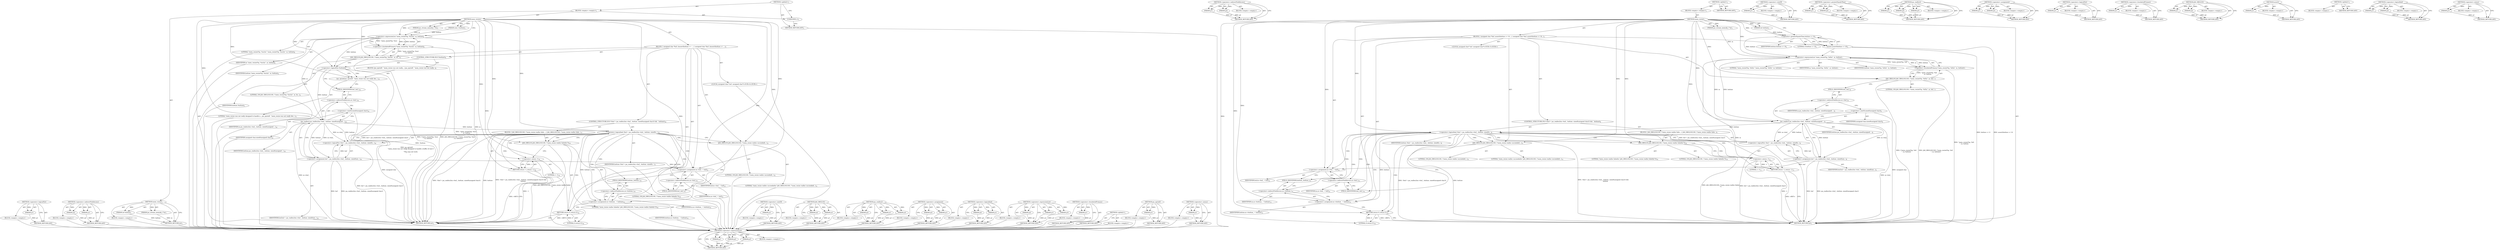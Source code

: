 digraph "&lt;operator&gt;.minus" {
vulnerable_106 [label=<(METHOD,&lt;operator&gt;.expressionList)>];
vulnerable_107 [label=<(PARAM,p1)>];
vulnerable_108 [label=<(PARAM,p2)>];
vulnerable_109 [label=<(PARAM,p3)>];
vulnerable_110 [label=<(BLOCK,&lt;empty&gt;,&lt;empty&gt;)>];
vulnerable_111 [label=<(METHOD_RETURN,ANY)>];
vulnerable_132 [label=<(METHOD,&lt;operator&gt;.indirectFieldAccess)>];
vulnerable_133 [label=<(PARAM,p1)>];
vulnerable_134 [label=<(PARAM,p2)>];
vulnerable_135 [label=<(BLOCK,&lt;empty&gt;,&lt;empty&gt;)>];
vulnerable_136 [label=<(METHOD_RETURN,ANY)>];
vulnerable_6 [label=<(METHOD,&lt;global&gt;)<SUB>1</SUB>>];
vulnerable_7 [label=<(BLOCK,&lt;empty&gt;,&lt;empty&gt;)<SUB>1</SUB>>];
vulnerable_8 [label=<(METHOD,mem_resize)<SUB>1</SUB>>];
vulnerable_9 [label=<(PARAM,jas_stream_memobj_t *m)<SUB>1</SUB>>];
vulnerable_10 [label=<(PARAM,int bufsize)<SUB>1</SUB>>];
vulnerable_11 [label=<(BLOCK,{
 	unsigned char *buf;
 
	assert(bufsize &gt;= 0)...,{
 	unsigned char *buf;
 
	assert(bufsize &gt;= 0)...)<SUB>2</SUB>>];
vulnerable_12 [label="<(LOCAL,unsigned char* buf: unsigned char*)<SUB>3</SUB>>"];
vulnerable_13 [label=<(assert,assert(bufsize &gt;= 0))<SUB>5</SUB>>];
vulnerable_14 [label=<(&lt;operator&gt;.greaterEqualsThan,bufsize &gt;= 0)<SUB>5</SUB>>];
vulnerable_15 [label=<(IDENTIFIER,bufsize,bufsize &gt;= 0)<SUB>5</SUB>>];
vulnerable_16 [label=<(LITERAL,0,bufsize &gt;= 0)<SUB>5</SUB>>];
vulnerable_17 [label=<(JAS_DBGLOG,JAS_DBGLOG(100, (&quot;mem_resize(%p, %d)\n&quot;, m, buf...)<SUB>7</SUB>>];
vulnerable_18 [label=<(LITERAL,100,JAS_DBGLOG(100, (&quot;mem_resize(%p, %d)\n&quot;, m, buf...)<SUB>7</SUB>>];
vulnerable_19 [label=<(&lt;operator&gt;.bracketedPrimary,(&quot;mem_resize(%p, %d)\n&quot;, m, bufsize))<SUB>7</SUB>>];
vulnerable_20 [label=<(&lt;operator&gt;.expressionList,&quot;mem_resize(%p, %d)\n&quot;, m, bufsize)<SUB>7</SUB>>];
vulnerable_21 [label=<(LITERAL,&quot;mem_resize(%p, %d)\n&quot;,&quot;mem_resize(%p, %d)\n&quot;, m, bufsize)<SUB>7</SUB>>];
vulnerable_22 [label=<(IDENTIFIER,m,&quot;mem_resize(%p, %d)\n&quot;, m, bufsize)<SUB>7</SUB>>];
vulnerable_23 [label=<(IDENTIFIER,bufsize,&quot;mem_resize(%p, %d)\n&quot;, m, bufsize)<SUB>7</SUB>>];
vulnerable_24 [label=<(CONTROL_STRUCTURE,IF,if (!(buf = jas_realloc2(m-&gt;buf_, bufsize, sizeof(unsigned char))) &amp;&amp;
 	  bufsize))<SUB>8</SUB>>];
vulnerable_25 [label=<(&lt;operator&gt;.logicalAnd,!(buf = jas_realloc2(m-&gt;buf_, bufsize, sizeof(u...)<SUB>8</SUB>>];
vulnerable_26 [label=<(&lt;operator&gt;.logicalNot,!(buf = jas_realloc2(m-&gt;buf_, bufsize, sizeof(u...)<SUB>8</SUB>>];
vulnerable_27 [label=<(&lt;operator&gt;.assignment,buf = jas_realloc2(m-&gt;buf_, bufsize, sizeof(uns...)<SUB>8</SUB>>];
vulnerable_28 [label=<(IDENTIFIER,buf,buf = jas_realloc2(m-&gt;buf_, bufsize, sizeof(uns...)<SUB>8</SUB>>];
vulnerable_29 [label=<(jas_realloc2,jas_realloc2(m-&gt;buf_, bufsize, sizeof(unsigned ...)<SUB>8</SUB>>];
vulnerable_30 [label=<(&lt;operator&gt;.indirectFieldAccess,m-&gt;buf_)<SUB>8</SUB>>];
vulnerable_31 [label=<(IDENTIFIER,m,jas_realloc2(m-&gt;buf_, bufsize, sizeof(unsigned ...)<SUB>8</SUB>>];
vulnerable_32 [label=<(FIELD_IDENTIFIER,buf_,buf_)<SUB>8</SUB>>];
vulnerable_33 [label=<(IDENTIFIER,bufsize,jas_realloc2(m-&gt;buf_, bufsize, sizeof(unsigned ...)<SUB>8</SUB>>];
vulnerable_34 [label=<(&lt;operator&gt;.sizeOf,sizeof(unsigned char))<SUB>8</SUB>>];
vulnerable_35 [label=<(IDENTIFIER,unsigned char,sizeof(unsigned char))<SUB>8</SUB>>];
vulnerable_36 [label=<(IDENTIFIER,bufsize,!(buf = jas_realloc2(m-&gt;buf_, bufsize, sizeof(u...)<SUB>9</SUB>>];
vulnerable_37 [label=<(BLOCK,{
 		JAS_DBGLOG(100, (&quot;mem_resize realloc faile...,{
 		JAS_DBGLOG(100, (&quot;mem_resize realloc faile...)<SUB>9</SUB>>];
vulnerable_38 [label=<(JAS_DBGLOG,JAS_DBGLOG(100, (&quot;mem_resize realloc failed\n&quot;)))<SUB>10</SUB>>];
vulnerable_39 [label=<(LITERAL,100,JAS_DBGLOG(100, (&quot;mem_resize realloc failed\n&quot;)))<SUB>10</SUB>>];
vulnerable_40 [label=<(LITERAL,&quot;mem_resize realloc failed\n&quot;,JAS_DBGLOG(100, (&quot;mem_resize realloc failed\n&quot;)))<SUB>10</SUB>>];
vulnerable_41 [label=<(RETURN,return -1;,return -1;)<SUB>11</SUB>>];
vulnerable_42 [label=<(&lt;operator&gt;.minus,-1)<SUB>11</SUB>>];
vulnerable_43 [label=<(LITERAL,1,-1)<SUB>11</SUB>>];
vulnerable_44 [label=<(JAS_DBGLOG,JAS_DBGLOG(100, (&quot;mem_resize realloc succeeded\...)<SUB>13</SUB>>];
vulnerable_45 [label=<(LITERAL,100,JAS_DBGLOG(100, (&quot;mem_resize realloc succeeded\...)<SUB>13</SUB>>];
vulnerable_46 [label=<(LITERAL,&quot;mem_resize realloc succeeded\n&quot;,JAS_DBGLOG(100, (&quot;mem_resize realloc succeeded\...)<SUB>13</SUB>>];
vulnerable_47 [label=<(&lt;operator&gt;.assignment,m-&gt;buf_ = buf)<SUB>14</SUB>>];
vulnerable_48 [label=<(&lt;operator&gt;.indirectFieldAccess,m-&gt;buf_)<SUB>14</SUB>>];
vulnerable_49 [label=<(IDENTIFIER,m,m-&gt;buf_ = buf)<SUB>14</SUB>>];
vulnerable_50 [label=<(FIELD_IDENTIFIER,buf_,buf_)<SUB>14</SUB>>];
vulnerable_51 [label=<(IDENTIFIER,buf,m-&gt;buf_ = buf)<SUB>14</SUB>>];
vulnerable_52 [label=<(&lt;operator&gt;.assignment,m-&gt;bufsize_ = bufsize)<SUB>15</SUB>>];
vulnerable_53 [label=<(&lt;operator&gt;.indirectFieldAccess,m-&gt;bufsize_)<SUB>15</SUB>>];
vulnerable_54 [label=<(IDENTIFIER,m,m-&gt;bufsize_ = bufsize)<SUB>15</SUB>>];
vulnerable_55 [label=<(FIELD_IDENTIFIER,bufsize_,bufsize_)<SUB>15</SUB>>];
vulnerable_56 [label=<(IDENTIFIER,bufsize,m-&gt;bufsize_ = bufsize)<SUB>15</SUB>>];
vulnerable_57 [label=<(RETURN,return 0;,return 0;)<SUB>16</SUB>>];
vulnerable_58 [label=<(LITERAL,0,return 0;)<SUB>16</SUB>>];
vulnerable_59 [label=<(METHOD_RETURN,int)<SUB>1</SUB>>];
vulnerable_61 [label=<(METHOD_RETURN,ANY)<SUB>1</SUB>>];
vulnerable_137 [label=<(METHOD,&lt;operator&gt;.sizeOf)>];
vulnerable_138 [label=<(PARAM,p1)>];
vulnerable_139 [label=<(BLOCK,&lt;empty&gt;,&lt;empty&gt;)>];
vulnerable_140 [label=<(METHOD_RETURN,ANY)>];
vulnerable_92 [label=<(METHOD,&lt;operator&gt;.greaterEqualsThan)>];
vulnerable_93 [label=<(PARAM,p1)>];
vulnerable_94 [label=<(PARAM,p2)>];
vulnerable_95 [label=<(BLOCK,&lt;empty&gt;,&lt;empty&gt;)>];
vulnerable_96 [label=<(METHOD_RETURN,ANY)>];
vulnerable_126 [label=<(METHOD,jas_realloc2)>];
vulnerable_127 [label=<(PARAM,p1)>];
vulnerable_128 [label=<(PARAM,p2)>];
vulnerable_129 [label=<(PARAM,p3)>];
vulnerable_130 [label=<(BLOCK,&lt;empty&gt;,&lt;empty&gt;)>];
vulnerable_131 [label=<(METHOD_RETURN,ANY)>];
vulnerable_121 [label=<(METHOD,&lt;operator&gt;.assignment)>];
vulnerable_122 [label=<(PARAM,p1)>];
vulnerable_123 [label=<(PARAM,p2)>];
vulnerable_124 [label=<(BLOCK,&lt;empty&gt;,&lt;empty&gt;)>];
vulnerable_125 [label=<(METHOD_RETURN,ANY)>];
vulnerable_117 [label=<(METHOD,&lt;operator&gt;.logicalNot)>];
vulnerable_118 [label=<(PARAM,p1)>];
vulnerable_119 [label=<(BLOCK,&lt;empty&gt;,&lt;empty&gt;)>];
vulnerable_120 [label=<(METHOD_RETURN,ANY)>];
vulnerable_102 [label=<(METHOD,&lt;operator&gt;.bracketedPrimary)>];
vulnerable_103 [label=<(PARAM,p1)>];
vulnerable_104 [label=<(BLOCK,&lt;empty&gt;,&lt;empty&gt;)>];
vulnerable_105 [label=<(METHOD_RETURN,ANY)>];
vulnerable_97 [label=<(METHOD,JAS_DBGLOG)>];
vulnerable_98 [label=<(PARAM,p1)>];
vulnerable_99 [label=<(PARAM,p2)>];
vulnerable_100 [label=<(BLOCK,&lt;empty&gt;,&lt;empty&gt;)>];
vulnerable_101 [label=<(METHOD_RETURN,ANY)>];
vulnerable_88 [label=<(METHOD,assert)>];
vulnerable_89 [label=<(PARAM,p1)>];
vulnerable_90 [label=<(BLOCK,&lt;empty&gt;,&lt;empty&gt;)>];
vulnerable_91 [label=<(METHOD_RETURN,ANY)>];
vulnerable_82 [label=<(METHOD,&lt;global&gt;)<SUB>1</SUB>>];
vulnerable_83 [label=<(BLOCK,&lt;empty&gt;,&lt;empty&gt;)>];
vulnerable_84 [label=<(METHOD_RETURN,ANY)>];
vulnerable_112 [label=<(METHOD,&lt;operator&gt;.logicalAnd)>];
vulnerable_113 [label=<(PARAM,p1)>];
vulnerable_114 [label=<(PARAM,p2)>];
vulnerable_115 [label=<(BLOCK,&lt;empty&gt;,&lt;empty&gt;)>];
vulnerable_116 [label=<(METHOD_RETURN,ANY)>];
vulnerable_141 [label=<(METHOD,&lt;operator&gt;.minus)>];
vulnerable_142 [label=<(PARAM,p1)>];
vulnerable_143 [label=<(BLOCK,&lt;empty&gt;,&lt;empty&gt;)>];
vulnerable_144 [label=<(METHOD_RETURN,ANY)>];
fixed_116 [label=<(METHOD,&lt;operator&gt;.logicalNot)>];
fixed_117 [label=<(PARAM,p1)>];
fixed_118 [label=<(BLOCK,&lt;empty&gt;,&lt;empty&gt;)>];
fixed_119 [label=<(METHOD_RETURN,ANY)>];
fixed_140 [label=<(METHOD,&lt;operator&gt;.indirectFieldAccess)>];
fixed_141 [label=<(PARAM,p1)>];
fixed_142 [label=<(PARAM,p2)>];
fixed_143 [label=<(BLOCK,&lt;empty&gt;,&lt;empty&gt;)>];
fixed_144 [label=<(METHOD_RETURN,ANY)>];
fixed_6 [label=<(METHOD,&lt;global&gt;)<SUB>1</SUB>>];
fixed_7 [label=<(BLOCK,&lt;empty&gt;,&lt;empty&gt;)<SUB>1</SUB>>];
fixed_8 [label=<(METHOD,mem_resize)<SUB>1</SUB>>];
fixed_9 [label=<(PARAM,jas_stream_memobj_t *m)<SUB>1</SUB>>];
fixed_10 [label=<(PARAM,int bufsize)<SUB>1</SUB>>];
fixed_11 [label=<(BLOCK,&lt;empty&gt;,&lt;empty&gt;)>];
fixed_12 [label=<(METHOD_RETURN,int)<SUB>1</SUB>>];
fixed_14 [label=<(UNKNOWN,),))<SUB>1</SUB>>];
fixed_15 [label=<(METHOD,mem_resize)<SUB>2</SUB>>];
fixed_16 [label=<(PARAM,jas_stream_memobj_t *m)<SUB>2</SUB>>];
fixed_17 [label=<(PARAM,size_t bufsize)<SUB>2</SUB>>];
fixed_18 [label=<(BLOCK,{
 	unsigned char *buf;
 
	//assert(bufsize &gt;= ...,{
 	unsigned char *buf;
 
	//assert(bufsize &gt;= ...)<SUB>3</SUB>>];
fixed_19 [label="<(LOCAL,unsigned char* buf: unsigned char*)<SUB>4</SUB>>"];
fixed_20 [label=<(JAS_DBGLOG,JAS_DBGLOG(100, (&quot;mem_resize(%p, %zu)\n&quot;, m, bu...)<SUB>8</SUB>>];
fixed_21 [label=<(LITERAL,100,JAS_DBGLOG(100, (&quot;mem_resize(%p, %zu)\n&quot;, m, bu...)<SUB>8</SUB>>];
fixed_22 [label=<(&lt;operator&gt;.bracketedPrimary,(&quot;mem_resize(%p, %zu)\n&quot;, m, bufsize))<SUB>8</SUB>>];
fixed_23 [label=<(&lt;operator&gt;.expressionList,&quot;mem_resize(%p, %zu)\n&quot;, m, bufsize)<SUB>8</SUB>>];
fixed_24 [label=<(LITERAL,&quot;mem_resize(%p, %zu)\n&quot;,&quot;mem_resize(%p, %zu)\n&quot;, m, bufsize)<SUB>8</SUB>>];
fixed_25 [label=<(IDENTIFIER,m,&quot;mem_resize(%p, %zu)\n&quot;, m, bufsize)<SUB>8</SUB>>];
fixed_26 [label=<(IDENTIFIER,bufsize,&quot;mem_resize(%p, %zu)\n&quot;, m, bufsize)<SUB>8</SUB>>];
fixed_27 [label=<(CONTROL_STRUCTURE,IF,if (!bufsize))<SUB>9</SUB>>];
fixed_28 [label=<(&lt;operator&gt;.logicalNot,!bufsize)<SUB>9</SUB>>];
fixed_29 [label=<(IDENTIFIER,bufsize,!bufsize)<SUB>9</SUB>>];
fixed_30 [label=<(BLOCK,{
		jas_eprintf(
		  &quot;mem_resize was not really...,{
		jas_eprintf(
		  &quot;mem_resize was not really...)<SUB>9</SUB>>];
fixed_31 [label=<(jas_eprintf,jas_eprintf(
		  &quot;mem_resize was not really des...)<SUB>10</SUB>>];
fixed_32 [label=<(LITERAL,&quot;mem_resize was not really designed to handle a...,jas_eprintf(
		  &quot;mem_resize was not really des...)<SUB>11</SUB>>];
fixed_33 [label=<(CONTROL_STRUCTURE,IF,if (!(buf = jas_realloc2(m-&gt;buf_, bufsize, sizeof(unsigned char))) &amp;&amp;
 	  bufsize))<SUB>16</SUB>>];
fixed_34 [label=<(&lt;operator&gt;.logicalAnd,!(buf = jas_realloc2(m-&gt;buf_, bufsize, sizeof(u...)<SUB>16</SUB>>];
fixed_35 [label=<(&lt;operator&gt;.logicalNot,!(buf = jas_realloc2(m-&gt;buf_, bufsize, sizeof(u...)<SUB>16</SUB>>];
fixed_36 [label=<(&lt;operator&gt;.assignment,buf = jas_realloc2(m-&gt;buf_, bufsize, sizeof(uns...)<SUB>16</SUB>>];
fixed_37 [label=<(IDENTIFIER,buf,buf = jas_realloc2(m-&gt;buf_, bufsize, sizeof(uns...)<SUB>16</SUB>>];
fixed_38 [label=<(jas_realloc2,jas_realloc2(m-&gt;buf_, bufsize, sizeof(unsigned ...)<SUB>16</SUB>>];
fixed_39 [label=<(&lt;operator&gt;.indirectFieldAccess,m-&gt;buf_)<SUB>16</SUB>>];
fixed_40 [label=<(IDENTIFIER,m,jas_realloc2(m-&gt;buf_, bufsize, sizeof(unsigned ...)<SUB>16</SUB>>];
fixed_41 [label=<(FIELD_IDENTIFIER,buf_,buf_)<SUB>16</SUB>>];
fixed_42 [label=<(IDENTIFIER,bufsize,jas_realloc2(m-&gt;buf_, bufsize, sizeof(unsigned ...)<SUB>16</SUB>>];
fixed_43 [label=<(&lt;operator&gt;.sizeOf,sizeof(unsigned char))<SUB>16</SUB>>];
fixed_44 [label=<(IDENTIFIER,unsigned char,sizeof(unsigned char))<SUB>16</SUB>>];
fixed_45 [label=<(IDENTIFIER,bufsize,!(buf = jas_realloc2(m-&gt;buf_, bufsize, sizeof(u...)<SUB>17</SUB>>];
fixed_46 [label=<(BLOCK,{
 		JAS_DBGLOG(100, (&quot;mem_resize realloc faile...,{
 		JAS_DBGLOG(100, (&quot;mem_resize realloc faile...)<SUB>17</SUB>>];
fixed_47 [label=<(JAS_DBGLOG,JAS_DBGLOG(100, (&quot;mem_resize realloc failed\n&quot;)))<SUB>18</SUB>>];
fixed_48 [label=<(LITERAL,100,JAS_DBGLOG(100, (&quot;mem_resize realloc failed\n&quot;)))<SUB>18</SUB>>];
fixed_49 [label=<(LITERAL,&quot;mem_resize realloc failed\n&quot;,JAS_DBGLOG(100, (&quot;mem_resize realloc failed\n&quot;)))<SUB>18</SUB>>];
fixed_50 [label=<(RETURN,return -1;,return -1;)<SUB>19</SUB>>];
fixed_51 [label=<(&lt;operator&gt;.minus,-1)<SUB>19</SUB>>];
fixed_52 [label=<(LITERAL,1,-1)<SUB>19</SUB>>];
fixed_53 [label=<(JAS_DBGLOG,JAS_DBGLOG(100, (&quot;mem_resize realloc succeeded\...)<SUB>21</SUB>>];
fixed_54 [label=<(LITERAL,100,JAS_DBGLOG(100, (&quot;mem_resize realloc succeeded\...)<SUB>21</SUB>>];
fixed_55 [label=<(LITERAL,&quot;mem_resize realloc succeeded\n&quot;,JAS_DBGLOG(100, (&quot;mem_resize realloc succeeded\...)<SUB>21</SUB>>];
fixed_56 [label=<(&lt;operator&gt;.assignment,m-&gt;buf_ = buf)<SUB>22</SUB>>];
fixed_57 [label=<(&lt;operator&gt;.indirectFieldAccess,m-&gt;buf_)<SUB>22</SUB>>];
fixed_58 [label=<(IDENTIFIER,m,m-&gt;buf_ = buf)<SUB>22</SUB>>];
fixed_59 [label=<(FIELD_IDENTIFIER,buf_,buf_)<SUB>22</SUB>>];
fixed_60 [label=<(IDENTIFIER,buf,m-&gt;buf_ = buf)<SUB>22</SUB>>];
fixed_61 [label=<(&lt;operator&gt;.assignment,m-&gt;bufsize_ = bufsize)<SUB>23</SUB>>];
fixed_62 [label=<(&lt;operator&gt;.indirectFieldAccess,m-&gt;bufsize_)<SUB>23</SUB>>];
fixed_63 [label=<(IDENTIFIER,m,m-&gt;bufsize_ = bufsize)<SUB>23</SUB>>];
fixed_64 [label=<(FIELD_IDENTIFIER,bufsize_,bufsize_)<SUB>23</SUB>>];
fixed_65 [label=<(IDENTIFIER,bufsize,m-&gt;bufsize_ = bufsize)<SUB>23</SUB>>];
fixed_66 [label=<(RETURN,return 0;,return 0;)<SUB>24</SUB>>];
fixed_67 [label=<(LITERAL,0,return 0;)<SUB>24</SUB>>];
fixed_68 [label=<(METHOD_RETURN,int)<SUB>2</SUB>>];
fixed_70 [label=<(METHOD_RETURN,ANY)<SUB>1</SUB>>];
fixed_145 [label=<(METHOD,&lt;operator&gt;.sizeOf)>];
fixed_146 [label=<(PARAM,p1)>];
fixed_147 [label=<(BLOCK,&lt;empty&gt;,&lt;empty&gt;)>];
fixed_148 [label=<(METHOD_RETURN,ANY)>];
fixed_101 [label=<(METHOD,JAS_DBGLOG)>];
fixed_102 [label=<(PARAM,p1)>];
fixed_103 [label=<(PARAM,p2)>];
fixed_104 [label=<(BLOCK,&lt;empty&gt;,&lt;empty&gt;)>];
fixed_105 [label=<(METHOD_RETURN,ANY)>];
fixed_134 [label=<(METHOD,jas_realloc2)>];
fixed_135 [label=<(PARAM,p1)>];
fixed_136 [label=<(PARAM,p2)>];
fixed_137 [label=<(PARAM,p3)>];
fixed_138 [label=<(BLOCK,&lt;empty&gt;,&lt;empty&gt;)>];
fixed_139 [label=<(METHOD_RETURN,ANY)>];
fixed_129 [label=<(METHOD,&lt;operator&gt;.assignment)>];
fixed_130 [label=<(PARAM,p1)>];
fixed_131 [label=<(PARAM,p2)>];
fixed_132 [label=<(BLOCK,&lt;empty&gt;,&lt;empty&gt;)>];
fixed_133 [label=<(METHOD_RETURN,ANY)>];
fixed_124 [label=<(METHOD,&lt;operator&gt;.logicalAnd)>];
fixed_125 [label=<(PARAM,p1)>];
fixed_126 [label=<(PARAM,p2)>];
fixed_127 [label=<(BLOCK,&lt;empty&gt;,&lt;empty&gt;)>];
fixed_128 [label=<(METHOD_RETURN,ANY)>];
fixed_110 [label=<(METHOD,&lt;operator&gt;.expressionList)>];
fixed_111 [label=<(PARAM,p1)>];
fixed_112 [label=<(PARAM,p2)>];
fixed_113 [label=<(PARAM,p3)>];
fixed_114 [label=<(BLOCK,&lt;empty&gt;,&lt;empty&gt;)>];
fixed_115 [label=<(METHOD_RETURN,ANY)>];
fixed_106 [label=<(METHOD,&lt;operator&gt;.bracketedPrimary)>];
fixed_107 [label=<(PARAM,p1)>];
fixed_108 [label=<(BLOCK,&lt;empty&gt;,&lt;empty&gt;)>];
fixed_109 [label=<(METHOD_RETURN,ANY)>];
fixed_95 [label=<(METHOD,&lt;global&gt;)<SUB>1</SUB>>];
fixed_96 [label=<(BLOCK,&lt;empty&gt;,&lt;empty&gt;)>];
fixed_97 [label=<(METHOD_RETURN,ANY)>];
fixed_120 [label=<(METHOD,jas_eprintf)>];
fixed_121 [label=<(PARAM,p1)>];
fixed_122 [label=<(BLOCK,&lt;empty&gt;,&lt;empty&gt;)>];
fixed_123 [label=<(METHOD_RETURN,ANY)>];
fixed_149 [label=<(METHOD,&lt;operator&gt;.minus)>];
fixed_150 [label=<(PARAM,p1)>];
fixed_151 [label=<(BLOCK,&lt;empty&gt;,&lt;empty&gt;)>];
fixed_152 [label=<(METHOD_RETURN,ANY)>];
vulnerable_106 -> vulnerable_107  [key=0, label="AST: "];
vulnerable_106 -> vulnerable_107  [key=1, label="DDG: "];
vulnerable_106 -> vulnerable_110  [key=0, label="AST: "];
vulnerable_106 -> vulnerable_108  [key=0, label="AST: "];
vulnerable_106 -> vulnerable_108  [key=1, label="DDG: "];
vulnerable_106 -> vulnerable_111  [key=0, label="AST: "];
vulnerable_106 -> vulnerable_111  [key=1, label="CFG: "];
vulnerable_106 -> vulnerable_109  [key=0, label="AST: "];
vulnerable_106 -> vulnerable_109  [key=1, label="DDG: "];
vulnerable_107 -> vulnerable_111  [key=0, label="DDG: p1"];
vulnerable_108 -> vulnerable_111  [key=0, label="DDG: p2"];
vulnerable_109 -> vulnerable_111  [key=0, label="DDG: p3"];
vulnerable_132 -> vulnerable_133  [key=0, label="AST: "];
vulnerable_132 -> vulnerable_133  [key=1, label="DDG: "];
vulnerable_132 -> vulnerable_135  [key=0, label="AST: "];
vulnerable_132 -> vulnerable_134  [key=0, label="AST: "];
vulnerable_132 -> vulnerable_134  [key=1, label="DDG: "];
vulnerable_132 -> vulnerable_136  [key=0, label="AST: "];
vulnerable_132 -> vulnerable_136  [key=1, label="CFG: "];
vulnerable_133 -> vulnerable_136  [key=0, label="DDG: p1"];
vulnerable_134 -> vulnerable_136  [key=0, label="DDG: p2"];
vulnerable_6 -> vulnerable_7  [key=0, label="AST: "];
vulnerable_6 -> vulnerable_61  [key=0, label="AST: "];
vulnerable_6 -> vulnerable_61  [key=1, label="CFG: "];
vulnerable_7 -> vulnerable_8  [key=0, label="AST: "];
vulnerable_8 -> vulnerable_9  [key=0, label="AST: "];
vulnerable_8 -> vulnerable_9  [key=1, label="DDG: "];
vulnerable_8 -> vulnerable_10  [key=0, label="AST: "];
vulnerable_8 -> vulnerable_10  [key=1, label="DDG: "];
vulnerable_8 -> vulnerable_11  [key=0, label="AST: "];
vulnerable_8 -> vulnerable_59  [key=0, label="AST: "];
vulnerable_8 -> vulnerable_14  [key=0, label="CFG: "];
vulnerable_8 -> vulnerable_14  [key=1, label="DDG: "];
vulnerable_8 -> vulnerable_47  [key=0, label="DDG: "];
vulnerable_8 -> vulnerable_52  [key=0, label="DDG: "];
vulnerable_8 -> vulnerable_57  [key=0, label="DDG: "];
vulnerable_8 -> vulnerable_17  [key=0, label="DDG: "];
vulnerable_8 -> vulnerable_44  [key=0, label="DDG: "];
vulnerable_8 -> vulnerable_58  [key=0, label="DDG: "];
vulnerable_8 -> vulnerable_25  [key=0, label="DDG: "];
vulnerable_8 -> vulnerable_20  [key=0, label="DDG: "];
vulnerable_8 -> vulnerable_38  [key=0, label="DDG: "];
vulnerable_8 -> vulnerable_42  [key=0, label="DDG: "];
vulnerable_8 -> vulnerable_29  [key=0, label="DDG: "];
vulnerable_9 -> vulnerable_20  [key=0, label="DDG: m"];
vulnerable_10 -> vulnerable_14  [key=0, label="DDG: bufsize"];
vulnerable_11 -> vulnerable_12  [key=0, label="AST: "];
vulnerable_11 -> vulnerable_13  [key=0, label="AST: "];
vulnerable_11 -> vulnerable_17  [key=0, label="AST: "];
vulnerable_11 -> vulnerable_24  [key=0, label="AST: "];
vulnerable_11 -> vulnerable_44  [key=0, label="AST: "];
vulnerable_11 -> vulnerable_47  [key=0, label="AST: "];
vulnerable_11 -> vulnerable_52  [key=0, label="AST: "];
vulnerable_11 -> vulnerable_57  [key=0, label="AST: "];
vulnerable_13 -> vulnerable_14  [key=0, label="AST: "];
vulnerable_13 -> vulnerable_20  [key=0, label="CFG: "];
vulnerable_13 -> vulnerable_59  [key=0, label="DDG: bufsize &gt;= 0"];
vulnerable_13 -> vulnerable_59  [key=1, label="DDG: assert(bufsize &gt;= 0)"];
vulnerable_14 -> vulnerable_15  [key=0, label="AST: "];
vulnerable_14 -> vulnerable_16  [key=0, label="AST: "];
vulnerable_14 -> vulnerable_13  [key=0, label="CFG: "];
vulnerable_14 -> vulnerable_13  [key=1, label="DDG: bufsize"];
vulnerable_14 -> vulnerable_13  [key=2, label="DDG: 0"];
vulnerable_14 -> vulnerable_20  [key=0, label="DDG: bufsize"];
vulnerable_17 -> vulnerable_18  [key=0, label="AST: "];
vulnerable_17 -> vulnerable_19  [key=0, label="AST: "];
vulnerable_17 -> vulnerable_32  [key=0, label="CFG: "];
vulnerable_17 -> vulnerable_59  [key=0, label="DDG: (&quot;mem_resize(%p, %d)\n&quot;, m, bufsize)"];
vulnerable_17 -> vulnerable_59  [key=1, label="DDG: JAS_DBGLOG(100, (&quot;mem_resize(%p, %d)\n&quot;, m, bufsize))"];
vulnerable_19 -> vulnerable_20  [key=0, label="AST: "];
vulnerable_19 -> vulnerable_17  [key=0, label="CFG: "];
vulnerable_19 -> vulnerable_17  [key=1, label="DDG: &quot;mem_resize(%p, %d)\n&quot;, m, bufsize"];
vulnerable_19 -> vulnerable_59  [key=0, label="DDG: &quot;mem_resize(%p, %d)\n&quot;, m, bufsize"];
vulnerable_20 -> vulnerable_21  [key=0, label="AST: "];
vulnerable_20 -> vulnerable_22  [key=0, label="AST: "];
vulnerable_20 -> vulnerable_23  [key=0, label="AST: "];
vulnerable_20 -> vulnerable_19  [key=0, label="CFG: "];
vulnerable_20 -> vulnerable_19  [key=1, label="DDG: &quot;mem_resize(%p, %d)\n&quot;"];
vulnerable_20 -> vulnerable_19  [key=2, label="DDG: m"];
vulnerable_20 -> vulnerable_19  [key=3, label="DDG: bufsize"];
vulnerable_20 -> vulnerable_59  [key=0, label="DDG: m"];
vulnerable_20 -> vulnerable_29  [key=0, label="DDG: m"];
vulnerable_20 -> vulnerable_29  [key=1, label="DDG: bufsize"];
vulnerable_24 -> vulnerable_25  [key=0, label="AST: "];
vulnerable_24 -> vulnerable_37  [key=0, label="AST: "];
vulnerable_25 -> vulnerable_26  [key=0, label="AST: "];
vulnerable_25 -> vulnerable_36  [key=0, label="AST: "];
vulnerable_25 -> vulnerable_38  [key=0, label="CFG: "];
vulnerable_25 -> vulnerable_38  [key=1, label="CDG: "];
vulnerable_25 -> vulnerable_44  [key=0, label="CFG: "];
vulnerable_25 -> vulnerable_44  [key=1, label="CDG: "];
vulnerable_25 -> vulnerable_59  [key=0, label="DDG: !(buf = jas_realloc2(m-&gt;buf_, bufsize, sizeof(unsigned char)))"];
vulnerable_25 -> vulnerable_59  [key=1, label="DDG: bufsize"];
vulnerable_25 -> vulnerable_59  [key=2, label="DDG: !(buf = jas_realloc2(m-&gt;buf_, bufsize, sizeof(unsigned char))) &amp;&amp;
 	  bufsize"];
vulnerable_25 -> vulnerable_52  [key=0, label="DDG: bufsize"];
vulnerable_25 -> vulnerable_52  [key=1, label="CDG: "];
vulnerable_25 -> vulnerable_47  [key=0, label="CDG: "];
vulnerable_25 -> vulnerable_48  [key=0, label="CDG: "];
vulnerable_25 -> vulnerable_50  [key=0, label="CDG: "];
vulnerable_25 -> vulnerable_42  [key=0, label="CDG: "];
vulnerable_25 -> vulnerable_57  [key=0, label="CDG: "];
vulnerable_25 -> vulnerable_55  [key=0, label="CDG: "];
vulnerable_25 -> vulnerable_53  [key=0, label="CDG: "];
vulnerable_25 -> vulnerable_41  [key=0, label="CDG: "];
vulnerable_26 -> vulnerable_27  [key=0, label="AST: "];
vulnerable_26 -> vulnerable_25  [key=0, label="CFG: "];
vulnerable_26 -> vulnerable_25  [key=1, label="DDG: buf = jas_realloc2(m-&gt;buf_, bufsize, sizeof(unsigned char))"];
vulnerable_26 -> vulnerable_59  [key=0, label="DDG: buf = jas_realloc2(m-&gt;buf_, bufsize, sizeof(unsigned char))"];
vulnerable_27 -> vulnerable_28  [key=0, label="AST: "];
vulnerable_27 -> vulnerable_29  [key=0, label="AST: "];
vulnerable_27 -> vulnerable_26  [key=0, label="CFG: "];
vulnerable_27 -> vulnerable_26  [key=1, label="DDG: buf"];
vulnerable_27 -> vulnerable_59  [key=0, label="DDG: buf"];
vulnerable_27 -> vulnerable_59  [key=1, label="DDG: jas_realloc2(m-&gt;buf_, bufsize, sizeof(unsigned char))"];
vulnerable_27 -> vulnerable_47  [key=0, label="DDG: buf"];
vulnerable_29 -> vulnerable_30  [key=0, label="AST: "];
vulnerable_29 -> vulnerable_33  [key=0, label="AST: "];
vulnerable_29 -> vulnerable_34  [key=0, label="AST: "];
vulnerable_29 -> vulnerable_27  [key=0, label="CFG: "];
vulnerable_29 -> vulnerable_27  [key=1, label="DDG: m-&gt;buf_"];
vulnerable_29 -> vulnerable_27  [key=2, label="DDG: bufsize"];
vulnerable_29 -> vulnerable_59  [key=0, label="DDG: m-&gt;buf_"];
vulnerable_29 -> vulnerable_25  [key=0, label="DDG: bufsize"];
vulnerable_29 -> vulnerable_26  [key=0, label="DDG: m-&gt;buf_"];
vulnerable_29 -> vulnerable_26  [key=1, label="DDG: bufsize"];
vulnerable_30 -> vulnerable_31  [key=0, label="AST: "];
vulnerable_30 -> vulnerable_32  [key=0, label="AST: "];
vulnerable_30 -> vulnerable_34  [key=0, label="CFG: "];
vulnerable_32 -> vulnerable_30  [key=0, label="CFG: "];
vulnerable_34 -> vulnerable_35  [key=0, label="AST: "];
vulnerable_34 -> vulnerable_29  [key=0, label="CFG: "];
vulnerable_34 -> vulnerable_59  [key=0, label="DDG: unsigned char"];
vulnerable_37 -> vulnerable_38  [key=0, label="AST: "];
vulnerable_37 -> vulnerable_41  [key=0, label="AST: "];
vulnerable_38 -> vulnerable_39  [key=0, label="AST: "];
vulnerable_38 -> vulnerable_40  [key=0, label="AST: "];
vulnerable_38 -> vulnerable_42  [key=0, label="CFG: "];
vulnerable_38 -> vulnerable_59  [key=0, label="DDG: JAS_DBGLOG(100, (&quot;mem_resize realloc failed\n&quot;))"];
vulnerable_41 -> vulnerable_42  [key=0, label="AST: "];
vulnerable_41 -> vulnerable_59  [key=0, label="CFG: "];
vulnerable_41 -> vulnerable_59  [key=1, label="DDG: &lt;RET&gt;"];
vulnerable_42 -> vulnerable_43  [key=0, label="AST: "];
vulnerable_42 -> vulnerable_41  [key=0, label="CFG: "];
vulnerable_42 -> vulnerable_41  [key=1, label="DDG: -1"];
vulnerable_42 -> vulnerable_59  [key=0, label="DDG: -1"];
vulnerable_44 -> vulnerable_45  [key=0, label="AST: "];
vulnerable_44 -> vulnerable_46  [key=0, label="AST: "];
vulnerable_44 -> vulnerable_50  [key=0, label="CFG: "];
vulnerable_47 -> vulnerable_48  [key=0, label="AST: "];
vulnerable_47 -> vulnerable_51  [key=0, label="AST: "];
vulnerable_47 -> vulnerable_55  [key=0, label="CFG: "];
vulnerable_48 -> vulnerable_49  [key=0, label="AST: "];
vulnerable_48 -> vulnerable_50  [key=0, label="AST: "];
vulnerable_48 -> vulnerable_47  [key=0, label="CFG: "];
vulnerable_50 -> vulnerable_48  [key=0, label="CFG: "];
vulnerable_52 -> vulnerable_53  [key=0, label="AST: "];
vulnerable_52 -> vulnerable_56  [key=0, label="AST: "];
vulnerable_52 -> vulnerable_57  [key=0, label="CFG: "];
vulnerable_53 -> vulnerable_54  [key=0, label="AST: "];
vulnerable_53 -> vulnerable_55  [key=0, label="AST: "];
vulnerable_53 -> vulnerable_52  [key=0, label="CFG: "];
vulnerable_55 -> vulnerable_53  [key=0, label="CFG: "];
vulnerable_57 -> vulnerable_58  [key=0, label="AST: "];
vulnerable_57 -> vulnerable_59  [key=0, label="CFG: "];
vulnerable_57 -> vulnerable_59  [key=1, label="DDG: &lt;RET&gt;"];
vulnerable_58 -> vulnerable_57  [key=0, label="DDG: 0"];
vulnerable_137 -> vulnerable_138  [key=0, label="AST: "];
vulnerable_137 -> vulnerable_138  [key=1, label="DDG: "];
vulnerable_137 -> vulnerable_139  [key=0, label="AST: "];
vulnerable_137 -> vulnerable_140  [key=0, label="AST: "];
vulnerable_137 -> vulnerable_140  [key=1, label="CFG: "];
vulnerable_138 -> vulnerable_140  [key=0, label="DDG: p1"];
vulnerable_92 -> vulnerable_93  [key=0, label="AST: "];
vulnerable_92 -> vulnerable_93  [key=1, label="DDG: "];
vulnerable_92 -> vulnerable_95  [key=0, label="AST: "];
vulnerable_92 -> vulnerable_94  [key=0, label="AST: "];
vulnerable_92 -> vulnerable_94  [key=1, label="DDG: "];
vulnerable_92 -> vulnerable_96  [key=0, label="AST: "];
vulnerable_92 -> vulnerable_96  [key=1, label="CFG: "];
vulnerable_93 -> vulnerable_96  [key=0, label="DDG: p1"];
vulnerable_94 -> vulnerable_96  [key=0, label="DDG: p2"];
vulnerable_126 -> vulnerable_127  [key=0, label="AST: "];
vulnerable_126 -> vulnerable_127  [key=1, label="DDG: "];
vulnerable_126 -> vulnerable_130  [key=0, label="AST: "];
vulnerable_126 -> vulnerable_128  [key=0, label="AST: "];
vulnerable_126 -> vulnerable_128  [key=1, label="DDG: "];
vulnerable_126 -> vulnerable_131  [key=0, label="AST: "];
vulnerable_126 -> vulnerable_131  [key=1, label="CFG: "];
vulnerable_126 -> vulnerable_129  [key=0, label="AST: "];
vulnerable_126 -> vulnerable_129  [key=1, label="DDG: "];
vulnerable_127 -> vulnerable_131  [key=0, label="DDG: p1"];
vulnerable_128 -> vulnerable_131  [key=0, label="DDG: p2"];
vulnerable_129 -> vulnerable_131  [key=0, label="DDG: p3"];
vulnerable_121 -> vulnerable_122  [key=0, label="AST: "];
vulnerable_121 -> vulnerable_122  [key=1, label="DDG: "];
vulnerable_121 -> vulnerable_124  [key=0, label="AST: "];
vulnerable_121 -> vulnerable_123  [key=0, label="AST: "];
vulnerable_121 -> vulnerable_123  [key=1, label="DDG: "];
vulnerable_121 -> vulnerable_125  [key=0, label="AST: "];
vulnerable_121 -> vulnerable_125  [key=1, label="CFG: "];
vulnerable_122 -> vulnerable_125  [key=0, label="DDG: p1"];
vulnerable_123 -> vulnerable_125  [key=0, label="DDG: p2"];
vulnerable_117 -> vulnerable_118  [key=0, label="AST: "];
vulnerable_117 -> vulnerable_118  [key=1, label="DDG: "];
vulnerable_117 -> vulnerable_119  [key=0, label="AST: "];
vulnerable_117 -> vulnerable_120  [key=0, label="AST: "];
vulnerable_117 -> vulnerable_120  [key=1, label="CFG: "];
vulnerable_118 -> vulnerable_120  [key=0, label="DDG: p1"];
vulnerable_102 -> vulnerable_103  [key=0, label="AST: "];
vulnerable_102 -> vulnerable_103  [key=1, label="DDG: "];
vulnerable_102 -> vulnerable_104  [key=0, label="AST: "];
vulnerable_102 -> vulnerable_105  [key=0, label="AST: "];
vulnerable_102 -> vulnerable_105  [key=1, label="CFG: "];
vulnerable_103 -> vulnerable_105  [key=0, label="DDG: p1"];
vulnerable_97 -> vulnerable_98  [key=0, label="AST: "];
vulnerable_97 -> vulnerable_98  [key=1, label="DDG: "];
vulnerable_97 -> vulnerable_100  [key=0, label="AST: "];
vulnerable_97 -> vulnerable_99  [key=0, label="AST: "];
vulnerable_97 -> vulnerable_99  [key=1, label="DDG: "];
vulnerable_97 -> vulnerable_101  [key=0, label="AST: "];
vulnerable_97 -> vulnerable_101  [key=1, label="CFG: "];
vulnerable_98 -> vulnerable_101  [key=0, label="DDG: p1"];
vulnerable_99 -> vulnerable_101  [key=0, label="DDG: p2"];
vulnerable_88 -> vulnerable_89  [key=0, label="AST: "];
vulnerable_88 -> vulnerable_89  [key=1, label="DDG: "];
vulnerable_88 -> vulnerable_90  [key=0, label="AST: "];
vulnerable_88 -> vulnerable_91  [key=0, label="AST: "];
vulnerable_88 -> vulnerable_91  [key=1, label="CFG: "];
vulnerable_89 -> vulnerable_91  [key=0, label="DDG: p1"];
vulnerable_82 -> vulnerable_83  [key=0, label="AST: "];
vulnerable_82 -> vulnerable_84  [key=0, label="AST: "];
vulnerable_82 -> vulnerable_84  [key=1, label="CFG: "];
vulnerable_112 -> vulnerable_113  [key=0, label="AST: "];
vulnerable_112 -> vulnerable_113  [key=1, label="DDG: "];
vulnerable_112 -> vulnerable_115  [key=0, label="AST: "];
vulnerable_112 -> vulnerable_114  [key=0, label="AST: "];
vulnerable_112 -> vulnerable_114  [key=1, label="DDG: "];
vulnerable_112 -> vulnerable_116  [key=0, label="AST: "];
vulnerable_112 -> vulnerable_116  [key=1, label="CFG: "];
vulnerable_113 -> vulnerable_116  [key=0, label="DDG: p1"];
vulnerable_114 -> vulnerable_116  [key=0, label="DDG: p2"];
vulnerable_141 -> vulnerable_142  [key=0, label="AST: "];
vulnerable_141 -> vulnerable_142  [key=1, label="DDG: "];
vulnerable_141 -> vulnerable_143  [key=0, label="AST: "];
vulnerable_141 -> vulnerable_144  [key=0, label="AST: "];
vulnerable_141 -> vulnerable_144  [key=1, label="CFG: "];
vulnerable_142 -> vulnerable_144  [key=0, label="DDG: p1"];
fixed_116 -> fixed_117  [key=0, label="AST: "];
fixed_116 -> fixed_117  [key=1, label="DDG: "];
fixed_116 -> fixed_118  [key=0, label="AST: "];
fixed_116 -> fixed_119  [key=0, label="AST: "];
fixed_116 -> fixed_119  [key=1, label="CFG: "];
fixed_117 -> fixed_119  [key=0, label="DDG: p1"];
fixed_118 -> vulnerable_106  [key=0];
fixed_119 -> vulnerable_106  [key=0];
fixed_140 -> fixed_141  [key=0, label="AST: "];
fixed_140 -> fixed_141  [key=1, label="DDG: "];
fixed_140 -> fixed_143  [key=0, label="AST: "];
fixed_140 -> fixed_142  [key=0, label="AST: "];
fixed_140 -> fixed_142  [key=1, label="DDG: "];
fixed_140 -> fixed_144  [key=0, label="AST: "];
fixed_140 -> fixed_144  [key=1, label="CFG: "];
fixed_141 -> fixed_144  [key=0, label="DDG: p1"];
fixed_142 -> fixed_144  [key=0, label="DDG: p2"];
fixed_143 -> vulnerable_106  [key=0];
fixed_144 -> vulnerable_106  [key=0];
fixed_6 -> fixed_7  [key=0, label="AST: "];
fixed_6 -> fixed_70  [key=0, label="AST: "];
fixed_6 -> fixed_14  [key=0, label="CFG: "];
fixed_7 -> fixed_8  [key=0, label="AST: "];
fixed_7 -> fixed_14  [key=0, label="AST: "];
fixed_7 -> fixed_15  [key=0, label="AST: "];
fixed_8 -> fixed_9  [key=0, label="AST: "];
fixed_8 -> fixed_9  [key=1, label="DDG: "];
fixed_8 -> fixed_10  [key=0, label="AST: "];
fixed_8 -> fixed_10  [key=1, label="DDG: "];
fixed_8 -> fixed_11  [key=0, label="AST: "];
fixed_8 -> fixed_12  [key=0, label="AST: "];
fixed_8 -> fixed_12  [key=1, label="CFG: "];
fixed_9 -> fixed_12  [key=0, label="DDG: m"];
fixed_10 -> fixed_12  [key=0, label="DDG: bufsize"];
fixed_11 -> vulnerable_106  [key=0];
fixed_12 -> vulnerable_106  [key=0];
fixed_14 -> fixed_70  [key=0, label="CFG: "];
fixed_15 -> fixed_16  [key=0, label="AST: "];
fixed_15 -> fixed_16  [key=1, label="DDG: "];
fixed_15 -> fixed_17  [key=0, label="AST: "];
fixed_15 -> fixed_17  [key=1, label="DDG: "];
fixed_15 -> fixed_18  [key=0, label="AST: "];
fixed_15 -> fixed_68  [key=0, label="AST: "];
fixed_15 -> fixed_23  [key=0, label="CFG: "];
fixed_15 -> fixed_23  [key=1, label="DDG: "];
fixed_15 -> fixed_56  [key=0, label="DDG: "];
fixed_15 -> fixed_61  [key=0, label="DDG: "];
fixed_15 -> fixed_66  [key=0, label="DDG: "];
fixed_15 -> fixed_20  [key=0, label="DDG: "];
fixed_15 -> fixed_53  [key=0, label="DDG: "];
fixed_15 -> fixed_67  [key=0, label="DDG: "];
fixed_15 -> fixed_28  [key=0, label="DDG: "];
fixed_15 -> fixed_34  [key=0, label="DDG: "];
fixed_15 -> fixed_31  [key=0, label="DDG: "];
fixed_15 -> fixed_47  [key=0, label="DDG: "];
fixed_15 -> fixed_51  [key=0, label="DDG: "];
fixed_15 -> fixed_38  [key=0, label="DDG: "];
fixed_16 -> fixed_23  [key=0, label="DDG: m"];
fixed_17 -> fixed_23  [key=0, label="DDG: bufsize"];
fixed_18 -> fixed_19  [key=0, label="AST: "];
fixed_18 -> fixed_20  [key=0, label="AST: "];
fixed_18 -> fixed_27  [key=0, label="AST: "];
fixed_18 -> fixed_33  [key=0, label="AST: "];
fixed_18 -> fixed_53  [key=0, label="AST: "];
fixed_18 -> fixed_56  [key=0, label="AST: "];
fixed_18 -> fixed_61  [key=0, label="AST: "];
fixed_18 -> fixed_66  [key=0, label="AST: "];
fixed_19 -> vulnerable_106  [key=0];
fixed_20 -> fixed_21  [key=0, label="AST: "];
fixed_20 -> fixed_22  [key=0, label="AST: "];
fixed_20 -> fixed_28  [key=0, label="CFG: "];
fixed_20 -> fixed_68  [key=0, label="DDG: (&quot;mem_resize(%p, %zu)\n&quot;, m, bufsize)"];
fixed_20 -> fixed_68  [key=1, label="DDG: JAS_DBGLOG(100, (&quot;mem_resize(%p, %zu)\n&quot;, m, bufsize))"];
fixed_21 -> vulnerable_106  [key=0];
fixed_22 -> fixed_23  [key=0, label="AST: "];
fixed_22 -> fixed_20  [key=0, label="CFG: "];
fixed_22 -> fixed_20  [key=1, label="DDG: &quot;mem_resize(%p, %zu)\n&quot;, m, bufsize"];
fixed_22 -> fixed_68  [key=0, label="DDG: &quot;mem_resize(%p, %zu)\n&quot;, m, bufsize"];
fixed_23 -> fixed_24  [key=0, label="AST: "];
fixed_23 -> fixed_25  [key=0, label="AST: "];
fixed_23 -> fixed_26  [key=0, label="AST: "];
fixed_23 -> fixed_22  [key=0, label="CFG: "];
fixed_23 -> fixed_22  [key=1, label="DDG: &quot;mem_resize(%p, %zu)\n&quot;"];
fixed_23 -> fixed_22  [key=2, label="DDG: m"];
fixed_23 -> fixed_22  [key=3, label="DDG: bufsize"];
fixed_23 -> fixed_68  [key=0, label="DDG: m"];
fixed_23 -> fixed_28  [key=0, label="DDG: bufsize"];
fixed_23 -> fixed_38  [key=0, label="DDG: m"];
fixed_24 -> vulnerable_106  [key=0];
fixed_25 -> vulnerable_106  [key=0];
fixed_26 -> vulnerable_106  [key=0];
fixed_27 -> fixed_28  [key=0, label="AST: "];
fixed_27 -> fixed_30  [key=0, label="AST: "];
fixed_28 -> fixed_29  [key=0, label="AST: "];
fixed_28 -> fixed_31  [key=0, label="CFG: "];
fixed_28 -> fixed_31  [key=1, label="CDG: "];
fixed_28 -> fixed_41  [key=0, label="CFG: "];
fixed_28 -> fixed_68  [key=0, label="DDG: !bufsize"];
fixed_28 -> fixed_38  [key=0, label="DDG: bufsize"];
fixed_29 -> vulnerable_106  [key=0];
fixed_30 -> fixed_31  [key=0, label="AST: "];
fixed_31 -> fixed_32  [key=0, label="AST: "];
fixed_31 -> fixed_41  [key=0, label="CFG: "];
fixed_31 -> fixed_68  [key=0, label="DDG: jas_eprintf(
		  &quot;mem_resize was not really designed to handle a buffer of size 0\n&quot;
		  &quot;This may not work.\n&quot;
		)"];
fixed_32 -> vulnerable_106  [key=0];
fixed_33 -> fixed_34  [key=0, label="AST: "];
fixed_33 -> fixed_46  [key=0, label="AST: "];
fixed_34 -> fixed_35  [key=0, label="AST: "];
fixed_34 -> fixed_45  [key=0, label="AST: "];
fixed_34 -> fixed_47  [key=0, label="CFG: "];
fixed_34 -> fixed_47  [key=1, label="CDG: "];
fixed_34 -> fixed_53  [key=0, label="CFG: "];
fixed_34 -> fixed_53  [key=1, label="CDG: "];
fixed_34 -> fixed_68  [key=0, label="DDG: !(buf = jas_realloc2(m-&gt;buf_, bufsize, sizeof(unsigned char)))"];
fixed_34 -> fixed_68  [key=1, label="DDG: bufsize"];
fixed_34 -> fixed_68  [key=2, label="DDG: !(buf = jas_realloc2(m-&gt;buf_, bufsize, sizeof(unsigned char))) &amp;&amp;
 	  bufsize"];
fixed_34 -> fixed_61  [key=0, label="DDG: bufsize"];
fixed_34 -> fixed_61  [key=1, label="CDG: "];
fixed_34 -> fixed_64  [key=0, label="CDG: "];
fixed_34 -> fixed_51  [key=0, label="CDG: "];
fixed_34 -> fixed_57  [key=0, label="CDG: "];
fixed_34 -> fixed_66  [key=0, label="CDG: "];
fixed_34 -> fixed_56  [key=0, label="CDG: "];
fixed_34 -> fixed_50  [key=0, label="CDG: "];
fixed_34 -> fixed_59  [key=0, label="CDG: "];
fixed_34 -> fixed_62  [key=0, label="CDG: "];
fixed_35 -> fixed_36  [key=0, label="AST: "];
fixed_35 -> fixed_34  [key=0, label="CFG: "];
fixed_35 -> fixed_34  [key=1, label="DDG: buf = jas_realloc2(m-&gt;buf_, bufsize, sizeof(unsigned char))"];
fixed_35 -> fixed_68  [key=0, label="DDG: buf = jas_realloc2(m-&gt;buf_, bufsize, sizeof(unsigned char))"];
fixed_36 -> fixed_37  [key=0, label="AST: "];
fixed_36 -> fixed_38  [key=0, label="AST: "];
fixed_36 -> fixed_35  [key=0, label="CFG: "];
fixed_36 -> fixed_35  [key=1, label="DDG: buf"];
fixed_36 -> fixed_68  [key=0, label="DDG: buf"];
fixed_36 -> fixed_68  [key=1, label="DDG: jas_realloc2(m-&gt;buf_, bufsize, sizeof(unsigned char))"];
fixed_36 -> fixed_56  [key=0, label="DDG: buf"];
fixed_37 -> vulnerable_106  [key=0];
fixed_38 -> fixed_39  [key=0, label="AST: "];
fixed_38 -> fixed_42  [key=0, label="AST: "];
fixed_38 -> fixed_43  [key=0, label="AST: "];
fixed_38 -> fixed_36  [key=0, label="CFG: "];
fixed_38 -> fixed_36  [key=1, label="DDG: m-&gt;buf_"];
fixed_38 -> fixed_36  [key=2, label="DDG: bufsize"];
fixed_38 -> fixed_68  [key=0, label="DDG: m-&gt;buf_"];
fixed_38 -> fixed_34  [key=0, label="DDG: bufsize"];
fixed_38 -> fixed_35  [key=0, label="DDG: m-&gt;buf_"];
fixed_38 -> fixed_35  [key=1, label="DDG: bufsize"];
fixed_39 -> fixed_40  [key=0, label="AST: "];
fixed_39 -> fixed_41  [key=0, label="AST: "];
fixed_39 -> fixed_43  [key=0, label="CFG: "];
fixed_40 -> vulnerable_106  [key=0];
fixed_41 -> fixed_39  [key=0, label="CFG: "];
fixed_42 -> vulnerable_106  [key=0];
fixed_43 -> fixed_44  [key=0, label="AST: "];
fixed_43 -> fixed_38  [key=0, label="CFG: "];
fixed_43 -> fixed_68  [key=0, label="DDG: unsigned char"];
fixed_44 -> vulnerable_106  [key=0];
fixed_45 -> vulnerable_106  [key=0];
fixed_46 -> fixed_47  [key=0, label="AST: "];
fixed_46 -> fixed_50  [key=0, label="AST: "];
fixed_47 -> fixed_48  [key=0, label="AST: "];
fixed_47 -> fixed_49  [key=0, label="AST: "];
fixed_47 -> fixed_51  [key=0, label="CFG: "];
fixed_47 -> fixed_68  [key=0, label="DDG: JAS_DBGLOG(100, (&quot;mem_resize realloc failed\n&quot;))"];
fixed_48 -> vulnerable_106  [key=0];
fixed_49 -> vulnerable_106  [key=0];
fixed_50 -> fixed_51  [key=0, label="AST: "];
fixed_50 -> fixed_68  [key=0, label="CFG: "];
fixed_50 -> fixed_68  [key=1, label="DDG: &lt;RET&gt;"];
fixed_51 -> fixed_52  [key=0, label="AST: "];
fixed_51 -> fixed_50  [key=0, label="CFG: "];
fixed_51 -> fixed_50  [key=1, label="DDG: -1"];
fixed_51 -> fixed_68  [key=0, label="DDG: -1"];
fixed_52 -> vulnerable_106  [key=0];
fixed_53 -> fixed_54  [key=0, label="AST: "];
fixed_53 -> fixed_55  [key=0, label="AST: "];
fixed_53 -> fixed_59  [key=0, label="CFG: "];
fixed_54 -> vulnerable_106  [key=0];
fixed_55 -> vulnerable_106  [key=0];
fixed_56 -> fixed_57  [key=0, label="AST: "];
fixed_56 -> fixed_60  [key=0, label="AST: "];
fixed_56 -> fixed_64  [key=0, label="CFG: "];
fixed_57 -> fixed_58  [key=0, label="AST: "];
fixed_57 -> fixed_59  [key=0, label="AST: "];
fixed_57 -> fixed_56  [key=0, label="CFG: "];
fixed_58 -> vulnerable_106  [key=0];
fixed_59 -> fixed_57  [key=0, label="CFG: "];
fixed_60 -> vulnerable_106  [key=0];
fixed_61 -> fixed_62  [key=0, label="AST: "];
fixed_61 -> fixed_65  [key=0, label="AST: "];
fixed_61 -> fixed_66  [key=0, label="CFG: "];
fixed_62 -> fixed_63  [key=0, label="AST: "];
fixed_62 -> fixed_64  [key=0, label="AST: "];
fixed_62 -> fixed_61  [key=0, label="CFG: "];
fixed_63 -> vulnerable_106  [key=0];
fixed_64 -> fixed_62  [key=0, label="CFG: "];
fixed_65 -> vulnerable_106  [key=0];
fixed_66 -> fixed_67  [key=0, label="AST: "];
fixed_66 -> fixed_68  [key=0, label="CFG: "];
fixed_66 -> fixed_68  [key=1, label="DDG: &lt;RET&gt;"];
fixed_67 -> fixed_66  [key=0, label="DDG: 0"];
fixed_68 -> vulnerable_106  [key=0];
fixed_70 -> vulnerable_106  [key=0];
fixed_145 -> fixed_146  [key=0, label="AST: "];
fixed_145 -> fixed_146  [key=1, label="DDG: "];
fixed_145 -> fixed_147  [key=0, label="AST: "];
fixed_145 -> fixed_148  [key=0, label="AST: "];
fixed_145 -> fixed_148  [key=1, label="CFG: "];
fixed_146 -> fixed_148  [key=0, label="DDG: p1"];
fixed_147 -> vulnerable_106  [key=0];
fixed_148 -> vulnerable_106  [key=0];
fixed_101 -> fixed_102  [key=0, label="AST: "];
fixed_101 -> fixed_102  [key=1, label="DDG: "];
fixed_101 -> fixed_104  [key=0, label="AST: "];
fixed_101 -> fixed_103  [key=0, label="AST: "];
fixed_101 -> fixed_103  [key=1, label="DDG: "];
fixed_101 -> fixed_105  [key=0, label="AST: "];
fixed_101 -> fixed_105  [key=1, label="CFG: "];
fixed_102 -> fixed_105  [key=0, label="DDG: p1"];
fixed_103 -> fixed_105  [key=0, label="DDG: p2"];
fixed_104 -> vulnerable_106  [key=0];
fixed_105 -> vulnerable_106  [key=0];
fixed_134 -> fixed_135  [key=0, label="AST: "];
fixed_134 -> fixed_135  [key=1, label="DDG: "];
fixed_134 -> fixed_138  [key=0, label="AST: "];
fixed_134 -> fixed_136  [key=0, label="AST: "];
fixed_134 -> fixed_136  [key=1, label="DDG: "];
fixed_134 -> fixed_139  [key=0, label="AST: "];
fixed_134 -> fixed_139  [key=1, label="CFG: "];
fixed_134 -> fixed_137  [key=0, label="AST: "];
fixed_134 -> fixed_137  [key=1, label="DDG: "];
fixed_135 -> fixed_139  [key=0, label="DDG: p1"];
fixed_136 -> fixed_139  [key=0, label="DDG: p2"];
fixed_137 -> fixed_139  [key=0, label="DDG: p3"];
fixed_138 -> vulnerable_106  [key=0];
fixed_139 -> vulnerable_106  [key=0];
fixed_129 -> fixed_130  [key=0, label="AST: "];
fixed_129 -> fixed_130  [key=1, label="DDG: "];
fixed_129 -> fixed_132  [key=0, label="AST: "];
fixed_129 -> fixed_131  [key=0, label="AST: "];
fixed_129 -> fixed_131  [key=1, label="DDG: "];
fixed_129 -> fixed_133  [key=0, label="AST: "];
fixed_129 -> fixed_133  [key=1, label="CFG: "];
fixed_130 -> fixed_133  [key=0, label="DDG: p1"];
fixed_131 -> fixed_133  [key=0, label="DDG: p2"];
fixed_132 -> vulnerable_106  [key=0];
fixed_133 -> vulnerable_106  [key=0];
fixed_124 -> fixed_125  [key=0, label="AST: "];
fixed_124 -> fixed_125  [key=1, label="DDG: "];
fixed_124 -> fixed_127  [key=0, label="AST: "];
fixed_124 -> fixed_126  [key=0, label="AST: "];
fixed_124 -> fixed_126  [key=1, label="DDG: "];
fixed_124 -> fixed_128  [key=0, label="AST: "];
fixed_124 -> fixed_128  [key=1, label="CFG: "];
fixed_125 -> fixed_128  [key=0, label="DDG: p1"];
fixed_126 -> fixed_128  [key=0, label="DDG: p2"];
fixed_127 -> vulnerable_106  [key=0];
fixed_128 -> vulnerable_106  [key=0];
fixed_110 -> fixed_111  [key=0, label="AST: "];
fixed_110 -> fixed_111  [key=1, label="DDG: "];
fixed_110 -> fixed_114  [key=0, label="AST: "];
fixed_110 -> fixed_112  [key=0, label="AST: "];
fixed_110 -> fixed_112  [key=1, label="DDG: "];
fixed_110 -> fixed_115  [key=0, label="AST: "];
fixed_110 -> fixed_115  [key=1, label="CFG: "];
fixed_110 -> fixed_113  [key=0, label="AST: "];
fixed_110 -> fixed_113  [key=1, label="DDG: "];
fixed_111 -> fixed_115  [key=0, label="DDG: p1"];
fixed_112 -> fixed_115  [key=0, label="DDG: p2"];
fixed_113 -> fixed_115  [key=0, label="DDG: p3"];
fixed_114 -> vulnerable_106  [key=0];
fixed_115 -> vulnerable_106  [key=0];
fixed_106 -> fixed_107  [key=0, label="AST: "];
fixed_106 -> fixed_107  [key=1, label="DDG: "];
fixed_106 -> fixed_108  [key=0, label="AST: "];
fixed_106 -> fixed_109  [key=0, label="AST: "];
fixed_106 -> fixed_109  [key=1, label="CFG: "];
fixed_107 -> fixed_109  [key=0, label="DDG: p1"];
fixed_108 -> vulnerable_106  [key=0];
fixed_109 -> vulnerable_106  [key=0];
fixed_95 -> fixed_96  [key=0, label="AST: "];
fixed_95 -> fixed_97  [key=0, label="AST: "];
fixed_95 -> fixed_97  [key=1, label="CFG: "];
fixed_96 -> vulnerable_106  [key=0];
fixed_97 -> vulnerable_106  [key=0];
fixed_120 -> fixed_121  [key=0, label="AST: "];
fixed_120 -> fixed_121  [key=1, label="DDG: "];
fixed_120 -> fixed_122  [key=0, label="AST: "];
fixed_120 -> fixed_123  [key=0, label="AST: "];
fixed_120 -> fixed_123  [key=1, label="CFG: "];
fixed_121 -> fixed_123  [key=0, label="DDG: p1"];
fixed_122 -> vulnerable_106  [key=0];
fixed_123 -> vulnerable_106  [key=0];
fixed_149 -> fixed_150  [key=0, label="AST: "];
fixed_149 -> fixed_150  [key=1, label="DDG: "];
fixed_149 -> fixed_151  [key=0, label="AST: "];
fixed_149 -> fixed_152  [key=0, label="AST: "];
fixed_149 -> fixed_152  [key=1, label="CFG: "];
fixed_150 -> fixed_152  [key=0, label="DDG: p1"];
fixed_151 -> vulnerable_106  [key=0];
fixed_152 -> vulnerable_106  [key=0];
}
